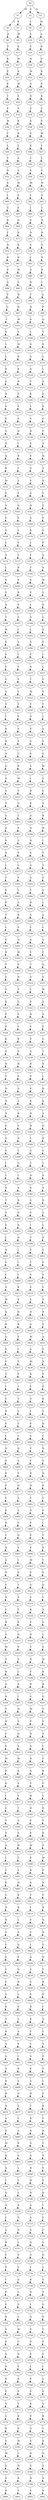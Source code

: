 strict digraph  {
	S0 -> S1 [ label = M ];
	S0 -> S2 [ label = S ];
	S0 -> S3 [ label = N ];
	S1 -> S4 [ label = A ];
	S1 -> S5 [ label = K ];
	S2 -> S6 [ label = L ];
	S3 -> S7 [ label = M ];
	S4 -> S8 [ label = K ];
	S5 -> S9 [ label = M ];
	S6 -> S10 [ label = E ];
	S7 -> S11 [ label = A ];
	S8 -> S12 [ label = P ];
	S9 -> S13 [ label = K ];
	S10 -> S14 [ label = E ];
	S11 -> S15 [ label = N ];
	S12 -> S16 [ label = K ];
	S13 -> S17 [ label = M ];
	S14 -> S18 [ label = N ];
	S15 -> S19 [ label = P ];
	S16 -> S20 [ label = E ];
	S17 -> S21 [ label = K ];
	S18 -> S22 [ label = M ];
	S19 -> S23 [ label = K ];
	S20 -> S24 [ label = K ];
	S21 -> S25 [ label = M ];
	S22 -> S26 [ label = A ];
	S23 -> S27 [ label = E ];
	S24 -> S28 [ label = T ];
	S25 -> S29 [ label = E ];
	S26 -> S30 [ label = N ];
	S27 -> S31 [ label = K ];
	S28 -> S32 [ label = P ];
	S29 -> S33 [ label = A ];
	S30 -> S34 [ label = P ];
	S31 -> S35 [ label = T ];
	S32 -> S36 [ label = M ];
	S33 -> S37 [ label = K ];
	S34 -> S38 [ label = K ];
	S35 -> S39 [ label = P ];
	S36 -> S40 [ label = C ];
	S37 -> S41 [ label = K ];
	S38 -> S42 [ label = E ];
	S39 -> S43 [ label = M ];
	S40 -> S44 [ label = L ];
	S41 -> S45 [ label = E ];
	S42 -> S46 [ label = K ];
	S43 -> S47 [ label = C ];
	S44 -> S48 [ label = V ];
	S45 -> S49 [ label = A ];
	S46 -> S50 [ label = T ];
	S47 -> S51 [ label = L ];
	S48 -> S52 [ label = N ];
	S49 -> S53 [ label = V ];
	S50 -> S54 [ label = P ];
	S51 -> S55 [ label = V ];
	S52 -> S56 [ label = E ];
	S53 -> S57 [ label = M ];
	S54 -> S58 [ label = M ];
	S55 -> S59 [ label = N ];
	S56 -> S60 [ label = L ];
	S57 -> S61 [ label = E ];
	S58 -> S62 [ label = C ];
	S59 -> S63 [ label = E ];
	S60 -> S64 [ label = A ];
	S61 -> S65 [ label = E ];
	S62 -> S66 [ label = L ];
	S63 -> S67 [ label = L ];
	S64 -> S68 [ label = R ];
	S65 -> S69 [ label = Q ];
	S66 -> S70 [ label = V ];
	S67 -> S71 [ label = A ];
	S68 -> S72 [ label = F ];
	S69 -> S73 [ label = K ];
	S70 -> S74 [ label = N ];
	S71 -> S75 [ label = R ];
	S72 -> S76 [ label = N ];
	S73 -> S77 [ label = K ];
	S74 -> S78 [ label = E ];
	S75 -> S79 [ label = F ];
	S76 -> S80 [ label = R ];
	S77 -> S81 [ label = R ];
	S78 -> S82 [ label = L ];
	S79 -> S83 [ label = N ];
	S80 -> S84 [ label = V ];
	S81 -> S85 [ label = M ];
	S82 -> S86 [ label = A ];
	S83 -> S87 [ label = R ];
	S84 -> S88 [ label = Q ];
	S85 -> S89 [ label = E ];
	S86 -> S90 [ label = R ];
	S87 -> S91 [ label = I ];
	S88 -> S92 [ label = P ];
	S89 -> S93 [ label = W ];
	S90 -> S94 [ label = Y ];
	S91 -> S95 [ label = Q ];
	S92 -> S96 [ label = Q ];
	S93 -> S97 [ label = H ];
	S94 -> S98 [ label = N ];
	S95 -> S99 [ label = P ];
	S96 -> S100 [ label = Y ];
	S97 -> S101 [ label = M ];
	S98 -> S102 [ label = K ];
	S99 -> S103 [ label = Q ];
	S100 -> S104 [ label = K ];
	S101 -> S105 [ label = E ];
	S102 -> S106 [ label = L ];
	S103 -> S107 [ label = Y ];
	S104 -> S108 [ label = L ];
	S105 -> S109 [ label = M ];
	S106 -> S110 [ label = Q ];
	S107 -> S111 [ label = K ];
	S108 -> S112 [ label = L ];
	S109 -> S113 [ label = R ];
	S110 -> S114 [ label = A ];
	S111 -> S115 [ label = L ];
	S112 -> S116 [ label = R ];
	S113 -> S117 [ label = K ];
	S114 -> S118 [ label = Q ];
	S115 -> S119 [ label = L ];
	S116 -> S120 [ label = E ];
	S117 -> S121 [ label = R ];
	S118 -> S122 [ label = Y ];
	S119 -> S123 [ label = S ];
	S120 -> S124 [ label = R ];
	S121 -> S125 [ label = E ];
	S122 -> S126 [ label = K ];
	S123 -> S127 [ label = E ];
	S124 -> S128 [ label = G ];
	S125 -> S129 [ label = E ];
	S126 -> S130 [ label = L ];
	S127 -> S131 [ label = R ];
	S128 -> S132 [ label = P ];
	S129 -> S133 [ label = E ];
	S130 -> S134 [ label = V ];
	S131 -> S135 [ label = G ];
	S132 -> S136 [ label = A ];
	S133 -> S137 [ label = D ];
	S134 -> S138 [ label = R ];
	S135 -> S139 [ label = P ];
	S136 -> S140 [ label = H ];
	S137 -> S141 [ label = I ];
	S138 -> S142 [ label = E ];
	S139 -> S143 [ label = A ];
	S140 -> S144 [ label = A ];
	S141 -> S145 [ label = R ];
	S142 -> S146 [ label = E ];
	S143 -> S147 [ label = H ];
	S144 -> S148 [ label = K ];
	S145 -> S149 [ label = L ];
	S146 -> S150 [ label = G ];
	S147 -> S151 [ label = A ];
	S148 -> S152 [ label = M ];
	S149 -> S153 [ label = Y ];
	S150 -> S154 [ label = P ];
	S151 -> S155 [ label = K ];
	S152 -> S156 [ label = F ];
	S153 -> S157 [ label = E ];
	S154 -> S158 [ label = A ];
	S155 -> S159 [ label = V ];
	S156 -> S160 [ label = S ];
	S157 -> S161 [ label = Q ];
	S158 -> S162 [ label = H ];
	S159 -> S163 [ label = G ];
	S160 -> S164 [ label = V ];
	S161 -> S165 [ label = E ];
	S162 -> S166 [ label = A ];
	S163 -> S167 [ label = S ];
	S164 -> S168 [ label = Q ];
	S165 -> S169 [ label = V ];
	S166 -> S170 [ label = K ];
	S167 -> S171 [ label = S ];
	S168 -> S172 [ label = L ];
	S169 -> S173 [ label = Y ];
	S170 -> S174 [ label = L ];
	S171 -> S175 [ label = P ];
	S172 -> S176 [ label = S ];
	S173 -> S177 [ label = Y ];
	S174 -> S178 [ label = F ];
	S175 -> S179 [ label = A ];
	S176 -> S180 [ label = L ];
	S177 -> S181 [ label = R ];
	S178 -> S182 [ label = T ];
	S179 -> S183 [ label = A ];
	S180 -> S184 [ label = G ];
	S181 -> S185 [ label = Y ];
	S182 -> S186 [ label = V ];
	S183 -> S187 [ label = W ];
	S184 -> S188 [ label = E ];
	S185 -> S189 [ label = K ];
	S186 -> S190 [ label = E ];
	S187 -> S191 [ label = A ];
	S188 -> S192 [ label = Q ];
	S189 -> S193 [ label = E ];
	S190 -> S194 [ label = L ];
	S191 -> S195 [ label = D ];
	S192 -> S196 [ label = T ];
	S193 -> S197 [ label = E ];
	S194 -> S198 [ label = A ];
	S195 -> S199 [ label = L ];
	S196 -> S200 [ label = W ];
	S197 -> S201 [ label = L ];
	S198 -> S202 [ label = L ];
	S199 -> S203 [ label = S ];
	S200 -> S204 [ label = E ];
	S201 -> S205 [ label = S ];
	S202 -> S206 [ label = G ];
	S203 -> S207 [ label = F ];
	S204 -> S208 [ label = S ];
	S205 -> S209 [ label = L ];
	S206 -> S210 [ label = E ];
	S207 -> S211 [ label = I ];
	S208 -> S212 [ label = E ];
	S209 -> S213 [ label = Y ];
	S210 -> S214 [ label = Q ];
	S211 -> S215 [ label = L ];
	S212 -> S216 [ label = G ];
	S213 -> S217 [ label = E ];
	S214 -> S218 [ label = T ];
	S215 -> S219 [ label = S ];
	S216 -> S220 [ label = S ];
	S217 -> S221 [ label = E ];
	S218 -> S222 [ label = W ];
	S219 -> S223 [ label = V ];
	S220 -> S224 [ label = S ];
	S221 -> S225 [ label = E ];
	S222 -> S226 [ label = E ];
	S223 -> S227 [ label = C ];
	S224 -> S228 [ label = I ];
	S225 -> S229 [ label = V ];
	S226 -> S230 [ label = A ];
	S227 -> S231 [ label = L ];
	S228 -> S232 [ label = K ];
	S229 -> S233 [ label = S ];
	S230 -> S234 [ label = E ];
	S231 -> S235 [ label = S ];
	S232 -> S236 [ label = K ];
	S233 -> S237 [ label = Y ];
	S234 -> S238 [ label = G ];
	S235 -> S239 [ label = V ];
	S236 -> S240 [ label = A ];
	S237 -> S241 [ label = C ];
	S238 -> S242 [ label = S ];
	S239 -> S243 [ label = G ];
	S240 -> S244 [ label = Q ];
	S241 -> S245 [ label = R ];
	S242 -> S246 [ label = S ];
	S243 -> S247 [ label = W ];
	S244 -> S248 [ label = Q ];
	S245 -> S249 [ label = M ];
	S246 -> S250 [ label = I ];
	S247 -> S251 [ label = E ];
	S248 -> S252 [ label = A ];
	S249 -> S253 [ label = T ];
	S250 -> S254 [ label = K ];
	S251 -> S255 [ label = S ];
	S252 -> S256 [ label = V ];
	S253 -> S257 [ label = G ];
	S254 -> S258 [ label = K ];
	S255 -> S259 [ label = S ];
	S256 -> S260 [ label = A ];
	S257 -> S261 [ label = T ];
	S258 -> S262 [ label = A ];
	S259 -> S263 [ label = R ];
	S260 -> S264 [ label = S ];
	S261 -> S265 [ label = P ];
	S262 -> S266 [ label = Q ];
	S263 -> S267 [ label = H ];
	S264 -> S268 [ label = K ];
	S265 -> S269 [ label = L ];
	S266 -> S270 [ label = H ];
	S267 -> S271 [ label = I ];
	S268 -> S272 [ label = A ];
	S269 -> S273 [ label = P ];
	S270 -> S274 [ label = S ];
	S271 -> S275 [ label = F ];
	S272 -> S276 [ label = L ];
	S273 -> S277 [ label = L ];
	S274 -> S278 [ label = A ];
	S275 -> S279 [ label = T ];
	S276 -> S280 [ label = T ];
	S277 -> S281 [ label = Y ];
	S278 -> S282 [ label = A ];
	S279 -> S283 [ label = V ];
	S280 -> S284 [ label = E ];
	S281 -> S285 [ label = L ];
	S282 -> S286 [ label = T ];
	S283 -> S287 [ label = Q ];
	S284 -> S288 [ label = S ];
	S285 -> S289 [ label = A ];
	S286 -> S290 [ label = R ];
	S287 -> S291 [ label = L ];
	S288 -> S292 [ label = T ];
	S289 -> S293 [ label = R ];
	S290 -> S294 [ label = A ];
	S291 -> S295 [ label = A ];
	S292 -> S296 [ label = L ];
	S293 -> S297 [ label = P ];
	S294 -> S298 [ label = L ];
	S295 -> S299 [ label = L ];
	S296 -> S300 [ label = P ];
	S297 -> S301 [ label = N ];
	S298 -> S302 [ label = A ];
	S299 -> S303 [ label = G ];
	S300 -> S304 [ label = K ];
	S301 -> S305 [ label = M ];
	S302 -> S306 [ label = E ];
	S303 -> S307 [ label = E ];
	S304 -> S308 [ label = P ];
	S305 -> S309 [ label = P ];
	S306 -> S310 [ label = T ];
	S307 -> S311 [ label = Q ];
	S308 -> S312 [ label = V ];
	S309 -> S313 [ label = H ];
	S310 -> S314 [ label = A ];
	S311 -> S315 [ label = V ];
	S312 -> S316 [ label = Q ];
	S313 -> S317 [ label = F ];
	S314 -> S318 [ label = L ];
	S315 -> S319 [ label = W ];
	S316 -> S320 [ label = K ];
	S317 -> S321 [ label = Q ];
	S318 -> S322 [ label = P ];
	S319 -> S323 [ label = E ];
	S320 -> S324 [ label = P ];
	S321 -> S325 [ label = F ];
	S322 -> S326 [ label = R ];
	S323 -> S327 [ label = A ];
	S324 -> S328 [ label = P ];
	S325 -> S329 [ label = F ];
	S326 -> S330 [ label = P ];
	S327 -> S331 [ label = E ];
	S328 -> S332 [ label = K ];
	S329 -> S333 [ label = R ];
	S330 -> S334 [ label = P ];
	S331 -> S335 [ label = G ];
	S332 -> S336 [ label = S ];
	S333 -> S337 [ label = P ];
	S334 -> S338 [ label = A ];
	S335 -> S339 [ label = T ];
	S336 -> S340 [ label = N ];
	S337 -> S341 [ label = N ];
	S338 -> S342 [ label = R ];
	S339 -> S343 [ label = S ];
	S340 -> S344 [ label = V ];
	S341 -> S345 [ label = E ];
	S342 -> S346 [ label = P ];
	S343 -> S347 [ label = I ];
	S344 -> S348 [ label = N ];
	S345 -> S349 [ label = G ];
	S346 -> S350 [ label = P ];
	S347 -> S351 [ label = K ];
	S348 -> S352 [ label = N ];
	S349 -> S353 [ label = A ];
	S350 -> S354 [ label = K ];
	S351 -> S355 [ label = K ];
	S352 -> S356 [ label = N ];
	S353 -> S357 [ label = R ];
	S354 -> S358 [ label = H ];
	S355 -> S359 [ label = A ];
	S356 -> S360 [ label = P ];
	S357 -> S361 [ label = V ];
	S358 -> S362 [ label = N ];
	S359 -> S363 [ label = Q ];
	S360 -> S364 [ label = G ];
	S361 -> S365 [ label = D ];
	S362 -> S366 [ label = L ];
	S363 -> S367 [ label = H ];
	S364 -> S368 [ label = S ];
	S365 -> S369 [ label = T ];
	S366 -> S370 [ label = G ];
	S367 -> S371 [ label = S ];
	S368 -> S372 [ label = I ];
	S369 -> S373 [ label = G ];
	S370 -> S374 [ label = T ];
	S371 -> S375 [ label = T ];
	S372 -> S376 [ label = T ];
	S373 -> S377 [ label = I ];
	S374 -> S378 [ label = N ];
	S375 -> S379 [ label = A ];
	S376 -> S380 [ label = P ];
	S377 -> S381 [ label = S ];
	S378 -> S382 [ label = P ];
	S379 -> S383 [ label = A ];
	S380 -> S384 [ label = T ];
	S381 -> S385 [ label = R ];
	S382 -> S386 [ label = G ];
	S383 -> S387 [ label = R ];
	S384 -> S388 [ label = V ];
	S385 -> S389 [ label = D ];
	S386 -> S390 [ label = S ];
	S387 -> S391 [ label = A ];
	S388 -> S392 [ label = E ];
	S389 -> S393 [ label = D ];
	S390 -> S394 [ label = I ];
	S391 -> S395 [ label = L ];
	S392 -> S396 [ label = L ];
	S393 -> S397 [ label = Q ];
	S394 -> S398 [ label = T ];
	S395 -> S399 [ label = E ];
	S396 -> S400 [ label = N ];
	S397 -> S401 [ label = L ];
	S398 -> S402 [ label = P ];
	S399 -> S403 [ label = E ];
	S400 -> S404 [ label = G ];
	S401 -> S405 [ label = I ];
	S402 -> S406 [ label = T ];
	S403 -> S407 [ label = S ];
	S404 -> S408 [ label = L ];
	S405 -> S409 [ label = I ];
	S406 -> S410 [ label = V ];
	S407 -> S411 [ label = V ];
	S408 -> S412 [ label = A ];
	S409 -> S413 [ label = K ];
	S410 -> S414 [ label = E ];
	S411 -> S415 [ label = L ];
	S412 -> S416 [ label = M ];
	S413 -> S417 [ label = K ];
	S414 -> S418 [ label = L ];
	S415 -> S419 [ label = P ];
	S416 -> S420 [ label = K ];
	S417 -> S421 [ label = H ];
	S418 -> S422 [ label = N ];
	S419 -> S423 [ label = R ];
	S420 -> S424 [ label = R ];
	S421 -> S425 [ label = K ];
	S422 -> S426 [ label = G ];
	S423 -> S427 [ label = P ];
	S424 -> S428 [ label = G ];
	S425 -> S429 [ label = E ];
	S426 -> S430 [ label = M ];
	S427 -> S431 [ label = A ];
	S428 -> S432 [ label = E ];
	S429 -> S433 [ label = I ];
	S430 -> S434 [ label = A ];
	S431 -> S435 [ label = P ];
	S432 -> S436 [ label = P ];
	S433 -> S437 [ label = Y ];
	S434 -> S438 [ label = M ];
	S435 -> S439 [ label = R ];
	S436 -> S440 [ label = A ];
	S437 -> S441 [ label = P ];
	S438 -> S442 [ label = K ];
	S439 -> S443 [ label = S ];
	S440 -> S444 [ label = I ];
	S441 -> S445 [ label = T ];
	S442 -> S446 [ label = L ];
	S443 -> S447 [ label = P ];
	S444 -> S448 [ label = Y ];
	S445 -> S449 [ label = T ];
	S446 -> S450 [ label = G ];
	S447 -> S451 [ label = K ];
	S448 -> S452 [ label = R ];
	S449 -> S453 [ label = E ];
	S450 -> S454 [ label = L ];
	S451 -> S455 [ label = V ];
	S452 -> S456 [ label = P ];
	S453 -> S457 [ label = E ];
	S454 -> S458 [ label = P ];
	S455 -> S459 [ label = D ];
	S456 -> S460 [ label = L ];
	S457 -> S461 [ label = L ];
	S458 -> S462 [ label = V ];
	S459 -> S463 [ label = I ];
	S460 -> S464 [ label = D ];
	S461 -> S465 [ label = Q ];
	S462 -> S466 [ label = F ];
	S463 -> S467 [ label = N ];
	S464 -> S468 [ label = P ];
	S465 -> S469 [ label = A ];
	S466 -> S470 [ label = Y ];
	S467 -> S471 [ label = S ];
	S468 -> S472 [ label = K ];
	S469 -> S473 [ label = V ];
	S470 -> S474 [ label = R ];
	S471 -> S475 [ label = N ];
	S472 -> S476 [ label = P ];
	S473 -> S477 [ label = Q ];
	S474 -> S478 [ label = H ];
	S475 -> S479 [ label = P ];
	S476 -> S480 [ label = F ];
	S477 -> S481 [ label = A ];
	S478 -> S482 [ label = F ];
	S479 -> S483 [ label = G ];
	S480 -> S484 [ label = P ];
	S481 -> S485 [ label = A ];
	S482 -> S486 [ label = D ];
	S483 -> S487 [ label = S ];
	S484 -> S488 [ label = N ];
	S485 -> S489 [ label = V ];
	S486 -> S490 [ label = P ];
	S487 -> S491 [ label = I ];
	S488 -> S492 [ label = Y ];
	S489 -> S493 [ label = Q ];
	S490 -> S494 [ label = P ];
	S491 -> S495 [ label = T ];
	S492 -> S496 [ label = R ];
	S493 -> S497 [ label = S ];
	S494 -> S498 [ label = P ];
	S495 -> S499 [ label = P ];
	S496 -> S500 [ label = A ];
	S497 -> S501 [ label = I ];
	S498 -> S502 [ label = M ];
	S499 -> S503 [ label = T ];
	S500 -> S504 [ label = N ];
	S501 -> S505 [ label = E ];
	S502 -> S506 [ label = P ];
	S503 -> S507 [ label = V ];
	S504 -> S508 [ label = Y ];
	S505 -> S509 [ label = T ];
	S506 -> S510 [ label = G ];
	S507 -> S511 [ label = E ];
	S508 -> S512 [ label = N ];
	S509 -> S513 [ label = A ];
	S510 -> S514 [ label = Y ];
	S511 -> S515 [ label = L ];
	S512 -> S516 [ label = F ];
	S513 -> S517 [ label = F ];
	S514 -> S518 [ label = R ];
	S515 -> S519 [ label = N ];
	S516 -> S520 [ label = R ];
	S517 -> S521 [ label = K ];
	S518 -> S522 [ label = P ];
	S519 -> S523 [ label = G ];
	S520 -> S524 [ label = G ];
	S521 -> S525 [ label = D ];
	S522 -> S526 [ label = N ];
	S523 -> S527 [ label = L ];
	S524 -> S528 [ label = M ];
	S525 -> S529 [ label = V ];
	S526 -> S530 [ label = Y ];
	S527 -> S531 [ label = A ];
	S528 -> S532 [ label = Y ];
	S529 -> S533 [ label = S ];
	S530 -> S534 [ label = N ];
	S531 -> S535 [ label = M ];
	S532 -> S536 [ label = N ];
	S533 -> S537 [ label = L ];
	S534 -> S538 [ label = Y ];
	S535 -> S539 [ label = K ];
	S536 -> S540 [ label = Q ];
	S537 -> S541 [ label = A ];
	S538 -> S542 [ label = R ];
	S539 -> S543 [ label = R ];
	S540 -> S544 [ label = R ];
	S541 -> S545 [ label = I ];
	S542 -> S546 [ label = G ];
	S543 -> S547 [ label = G ];
	S544 -> S548 [ label = Y ];
	S545 -> S549 [ label = H ];
	S546 -> S550 [ label = M ];
	S547 -> S551 [ label = E ];
	S548 -> S552 [ label = H ];
	S549 -> S553 [ label = E ];
	S550 -> S554 [ label = P ];
	S551 -> S555 [ label = P ];
	S552 -> S556 [ label = C ];
	S553 -> S557 [ label = Q ];
	S554 -> S558 [ label = H ];
	S555 -> S559 [ label = A ];
	S556 -> S560 [ label = P ];
	S557 -> S561 [ label = E ];
	S558 -> S562 [ label = Q ];
	S559 -> S563 [ label = I ];
	S560 -> S564 [ label = M ];
	S561 -> S565 [ label = M ];
	S562 -> S566 [ label = R ];
	S563 -> S567 [ label = Y ];
	S564 -> S568 [ label = P ];
	S565 -> S569 [ label = K ];
	S566 -> S570 [ label = S ];
	S567 -> S571 [ label = R ];
	S568 -> S572 [ label = K ];
	S569 -> S573 [ label = V ];
	S570 -> S574 [ label = Y ];
	S571 -> S575 [ label = P ];
	S572 -> S576 [ label = I ];
	S573 -> S577 [ label = F ];
	S574 -> S578 [ label = H ];
	S575 -> S579 [ label = L ];
	S576 -> S580 [ label = F ];
	S577 -> S581 [ label = T ];
	S578 -> S582 [ label = H ];
	S579 -> S583 [ label = D ];
	S580 -> S584 [ label = Y ];
	S581 -> S585 [ label = A ];
	S582 -> S586 [ label = P ];
	S583 -> S587 [ label = P ];
	S584 -> S588 [ label = V ];
	S585 -> S589 [ label = S ];
	S586 -> S590 [ label = P ];
	S587 -> S591 [ label = K ];
	S588 -> S592 [ label = Q ];
	S589 -> S593 [ label = H ];
	S590 -> S594 [ label = M ];
	S591 -> S595 [ label = P ];
	S592 -> S596 [ label = L ];
	S593 -> S597 [ label = G ];
	S594 -> S598 [ label = P ];
	S595 -> S599 [ label = M ];
	S596 -> S600 [ label = T ];
	S597 -> S601 [ label = V ];
	S598 -> S602 [ label = R ];
	S599 -> S603 [ label = P ];
	S600 -> S604 [ label = V ];
	S601 -> S605 [ label = H ];
	S602 -> S606 [ label = A ];
	S603 -> S607 [ label = N ];
	S604 -> S608 [ label = G ];
	S605 -> S609 [ label = K ];
	S606 -> S610 [ label = F ];
	S607 -> S611 [ label = Y ];
	S608 -> S612 [ label = N ];
	S609 -> S613 [ label = K ];
	S610 -> S614 [ label = L ];
	S611 -> S615 [ label = R ];
	S612 -> S616 [ label = N ];
	S613 -> S617 [ label = L ];
	S614 -> S618 [ label = V ];
	S615 -> S619 [ label = A ];
	S616 -> S620 [ label = E ];
	S617 -> S621 [ label = A ];
	S618 -> S622 [ label = E ];
	S619 -> S623 [ label = N ];
	S620 -> S624 [ label = F ];
	S621 -> S625 [ label = Q ];
	S622 -> S626 [ label = L ];
	S623 -> S627 [ label = Y ];
	S624 -> S628 [ label = F ];
	S625 -> S629 [ label = P ];
	S626 -> S630 [ label = Q ];
	S627 -> S631 [ label = N ];
	S628 -> S632 [ label = G ];
	S629 -> S633 [ label = Q ];
	S630 -> S634 [ label = V ];
	S631 -> S635 [ label = F ];
	S632 -> S636 [ label = E ];
	S633 -> S637 [ label = R ];
	S634 -> S638 [ label = G ];
	S635 -> S639 [ label = R ];
	S636 -> S640 [ label = G ];
	S637 -> S641 [ label = L ];
	S638 -> S642 [ label = E ];
	S639 -> S643 [ label = D ];
	S640 -> S644 [ label = K ];
	S641 -> S645 [ label = V ];
	S642 -> S646 [ label = R ];
	S643 -> S647 [ label = I ];
	S644 -> S648 [ label = T ];
	S645 -> S649 [ label = T ];
	S646 -> S650 [ label = K ];
	S647 -> S651 [ label = A ];
	S648 -> S652 [ label = R ];
	S649 -> S653 [ label = A ];
	S650 -> S654 [ label = F ];
	S651 -> S655 [ label = Y ];
	S652 -> S656 [ label = Q ];
	S653 -> S657 [ label = V ];
	S654 -> S658 [ label = T ];
	S655 -> S659 [ label = S ];
	S656 -> S660 [ label = A ];
	S657 -> S661 [ label = L ];
	S658 -> S662 [ label = G ];
	S659 -> S663 [ label = P ];
	S660 -> S664 [ label = A ];
	S661 -> S665 [ label = R ];
	S662 -> S666 [ label = E ];
	S663 -> S667 [ label = F ];
	S664 -> S668 [ label = R ];
	S665 -> S669 [ label = V ];
	S666 -> S670 [ label = G ];
	S667 -> S671 [ label = L ];
	S668 -> S672 [ label = H ];
	S669 -> S673 [ label = G ];
	S670 -> S674 [ label = R ];
	S671 -> S675 [ label = F ];
	S672 -> S676 [ label = N ];
	S673 -> S677 [ label = E ];
	S674 -> S678 [ label = T ];
	S675 -> S679 [ label = R ];
	S676 -> S680 [ label = A ];
	S677 -> S681 [ label = L ];
	S678 -> S682 [ label = R ];
	S679 -> S683 [ label = Y ];
	S680 -> S684 [ label = A ];
	S681 -> S685 [ label = A ];
	S682 -> S686 [ label = Q ];
	S683 -> S687 [ label = H ];
	S684 -> S688 [ label = M ];
	S685 -> S689 [ label = K ];
	S686 -> S690 [ label = A ];
	S687 -> S691 [ label = Y ];
	S688 -> S692 [ label = K ];
	S689 -> S693 [ label = G ];
	S690 -> S694 [ label = A ];
	S691 -> S695 [ label = P ];
	S692 -> S696 [ label = A ];
	S693 -> S697 [ label = L ];
	S694 -> S698 [ label = R ];
	S695 -> S699 [ label = V ];
	S696 -> S700 [ label = L ];
	S697 -> S701 [ label = L ];
	S698 -> S702 [ label = H ];
	S699 -> S703 [ label = P ];
	S700 -> S704 [ label = Q ];
	S701 -> S705 [ label = L ];
	S702 -> S706 [ label = N ];
	S703 -> S707 [ label = K ];
	S704 -> S708 [ label = A ];
	S705 -> S709 [ label = S ];
	S706 -> S710 [ label = A ];
	S707 -> S711 [ label = I ];
	S708 -> S712 [ label = L ];
	S709 -> S713 [ label = G ];
	S710 -> S714 [ label = A ];
	S711 -> S715 [ label = F ];
	S712 -> S716 [ label = Q ];
	S713 -> S717 [ label = D ];
	S714 -> S718 [ label = S ];
	S715 -> S719 [ label = F ];
	S716 -> S720 [ label = N ];
	S717 -> S721 [ label = L ];
	S718 -> S722 [ label = N ];
	S719 -> S723 [ label = V ];
	S720 -> S724 [ label = E ];
	S721 -> S725 [ label = S ];
	S722 -> S726 [ label = A ];
	S723 -> S727 [ label = Q ];
	S724 -> S728 [ label = P ];
	S725 -> S729 [ label = V ];
	S726 -> S730 [ label = L ];
	S727 -> S731 [ label = L ];
	S728 -> S732 [ label = I ];
	S729 -> S733 [ label = G ];
	S730 -> S734 [ label = K ];
	S731 -> S735 [ label = S ];
	S732 -> S736 [ label = P ];
	S733 -> S737 [ label = L ];
	S734 -> S738 [ label = D ];
	S735 -> S739 [ label = V ];
	S736 -> S740 [ label = E ];
	S737 -> S741 [ label = V ];
	S738 -> S742 [ label = L ];
	S739 -> S743 [ label = G ];
	S740 -> S744 [ label = K ];
	S741 -> S745 [ label = L ];
	S742 -> S746 [ label = Q ];
	S743 -> S747 [ label = S ];
	S744 -> S748 [ label = S ];
	S745 -> S749 [ label = M ];
	S746 -> S750 [ label = S ];
	S747 -> S751 [ label = Y ];
	S748 -> S752 [ label = S ];
	S749 -> S753 [ label = C ];
	S750 -> S754 [ label = D ];
	S751 -> S755 [ label = E ];
	S752 -> S756 [ label = Q ];
	S753 -> S757 [ label = N ];
	S754 -> S758 [ label = P ];
	S755 -> S759 [ label = F ];
	S756 -> S760 [ label = N ];
	S757 -> S761 [ label = E ];
	S758 -> S762 [ label = L ];
	S759 -> S763 [ label = I ];
	S760 -> S764 [ label = G ];
	S761 -> S765 [ label = K ];
	S762 -> S766 [ label = P ];
	S763 -> S767 [ label = G ];
	S764 -> S768 [ label = E ];
	S765 -> S769 [ label = P ];
	S766 -> S770 [ label = P ];
	S767 -> S771 [ label = E ];
	S768 -> S772 [ label = S ];
	S769 -> S773 [ label = T ];
	S770 -> S774 [ label = K ];
	S771 -> S775 [ label = G ];
	S772 -> S776 [ label = G ];
	S773 -> S777 [ label = K ];
	S774 -> S778 [ label = P ];
	S775 -> S779 [ label = R ];
	S776 -> S780 [ label = K ];
	S777 -> S781 [ label = S ];
	S778 -> S782 [ label = A ];
	S779 -> S783 [ label = T ];
	S780 -> S784 [ label = E ];
	S781 -> S785 [ label = M ];
	S782 -> S786 [ label = E ];
	S783 -> S787 [ label = R ];
	S784 -> S788 [ label = M ];
	S785 -> S789 [ label = I ];
	S786 -> S790 [ label = N ];
	S787 -> S791 [ label = Q ];
	S788 -> S792 [ label = D ];
	S789 -> S793 [ label = N ];
	S790 -> S794 [ label = G ];
	S791 -> S795 [ label = A ];
	S792 -> S796 [ label = D ];
	S793 -> S797 [ label = R ];
	S794 -> S798 [ label = N ];
	S795 -> S799 [ label = A ];
	S796 -> S800 [ label = D ];
	S797 -> S801 [ label = V ];
	S798 -> S802 [ label = E ];
	S799 -> S803 [ label = R ];
}
